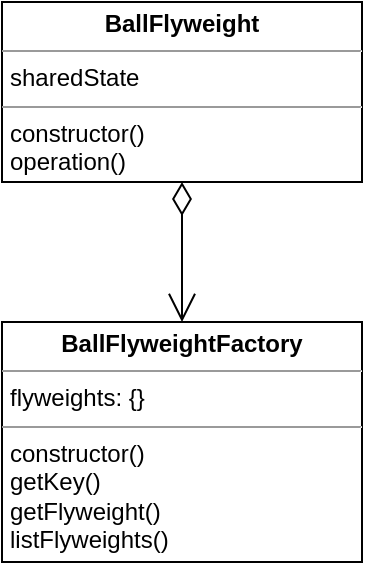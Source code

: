 <mxfile version="20.2.3" type="device"><diagram id="nB49i7TH0BTFZbtzXf2y" name="Singleton"><mxGraphModel dx="208" dy="623" grid="1" gridSize="10" guides="1" tooltips="1" connect="1" arrows="1" fold="1" page="1" pageScale="1" pageWidth="827" pageHeight="1169" math="0" shadow="0"><root><mxCell id="0"/><mxCell id="1" parent="0"/><mxCell id="grS3f_mReLc4Dh0PqVNE-1" value="1" style="endArrow=open;html=1;endSize=12;startArrow=diamondThin;startSize=14;startFill=0;edgeStyle=orthogonalEdgeStyle;align=left;verticalAlign=bottom;rounded=0;exitX=0.5;exitY=1;exitDx=0;exitDy=0;entryX=0.5;entryY=0;entryDx=0;entryDy=0;" edge="1" parent="1" source="XicCoCUGCj0OSMrOlhWc-16" target="XicCoCUGCj0OSMrOlhWc-26"><mxGeometry x="-1" y="3" relative="1" as="geometry"><mxPoint x="330" y="390" as="sourcePoint"/><mxPoint x="490" y="390" as="targetPoint"/></mxGeometry></mxCell><mxCell id="XicCoCUGCj0OSMrOlhWc-16" value="&lt;p style=&quot;margin:0px;margin-top:4px;text-align:center;&quot;&gt;&lt;b&gt;BallFlyweight&lt;/b&gt;&lt;/p&gt;&lt;hr size=&quot;1&quot;&gt;&lt;p style=&quot;margin:0px;margin-left:4px;&quot;&gt;sharedState&lt;/p&gt;&lt;hr size=&quot;1&quot;&gt;&lt;p style=&quot;margin:0px;margin-left:4px;&quot;&gt;constructor()&lt;/p&gt;&lt;p style=&quot;margin:0px;margin-left:4px;&quot;&gt;operation()&lt;/p&gt;&lt;p style=&quot;margin:0px;margin-left:4px;&quot;&gt;&lt;br&gt;&lt;/p&gt;&lt;p style=&quot;margin:0px;margin-left:4px;&quot;&gt;&lt;br&gt;&lt;/p&gt;" style="verticalAlign=top;align=left;overflow=fill;fontSize=12;fontFamily=Helvetica;html=1;" parent="1" vertex="1"><mxGeometry x="480" y="80" width="180" height="90" as="geometry"/></mxCell><mxCell id="XicCoCUGCj0OSMrOlhWc-26" value="&lt;p style=&quot;margin:0px;margin-top:4px;text-align:center;&quot;&gt;&lt;b&gt;BallFlyweightFactory&lt;/b&gt;&lt;/p&gt;&lt;hr size=&quot;1&quot;&gt;&lt;p style=&quot;margin:0px;margin-left:4px;&quot;&gt;flyweights: {}&lt;/p&gt;&lt;hr size=&quot;1&quot;&gt;&lt;p style=&quot;margin:0px;margin-left:4px;&quot;&gt;constructor()&lt;/p&gt;&lt;p style=&quot;margin:0px;margin-left:4px;&quot;&gt;getKey()&lt;/p&gt;&lt;p style=&quot;margin:0px;margin-left:4px;&quot;&gt;getFlyweight()&lt;/p&gt;&lt;p style=&quot;margin:0px;margin-left:4px;&quot;&gt;listFlyweights()&lt;/p&gt;&lt;p style=&quot;margin:0px;margin-left:4px;&quot;&gt;&lt;br&gt;&lt;/p&gt;" style="verticalAlign=top;align=left;overflow=fill;fontSize=12;fontFamily=Helvetica;html=1;" parent="1" vertex="1"><mxGeometry x="480" y="240" width="180" height="120" as="geometry"/></mxCell><mxCell id="grS3f_mReLc4Dh0PqVNE-2" style="edgeStyle=orthogonalEdgeStyle;rounded=0;orthogonalLoop=1;jettySize=auto;html=1;exitX=0.5;exitY=1;exitDx=0;exitDy=0;" edge="1" parent="1" source="XicCoCUGCj0OSMrOlhWc-26" target="XicCoCUGCj0OSMrOlhWc-26"><mxGeometry relative="1" as="geometry"/></mxCell></root></mxGraphModel></diagram></mxfile>